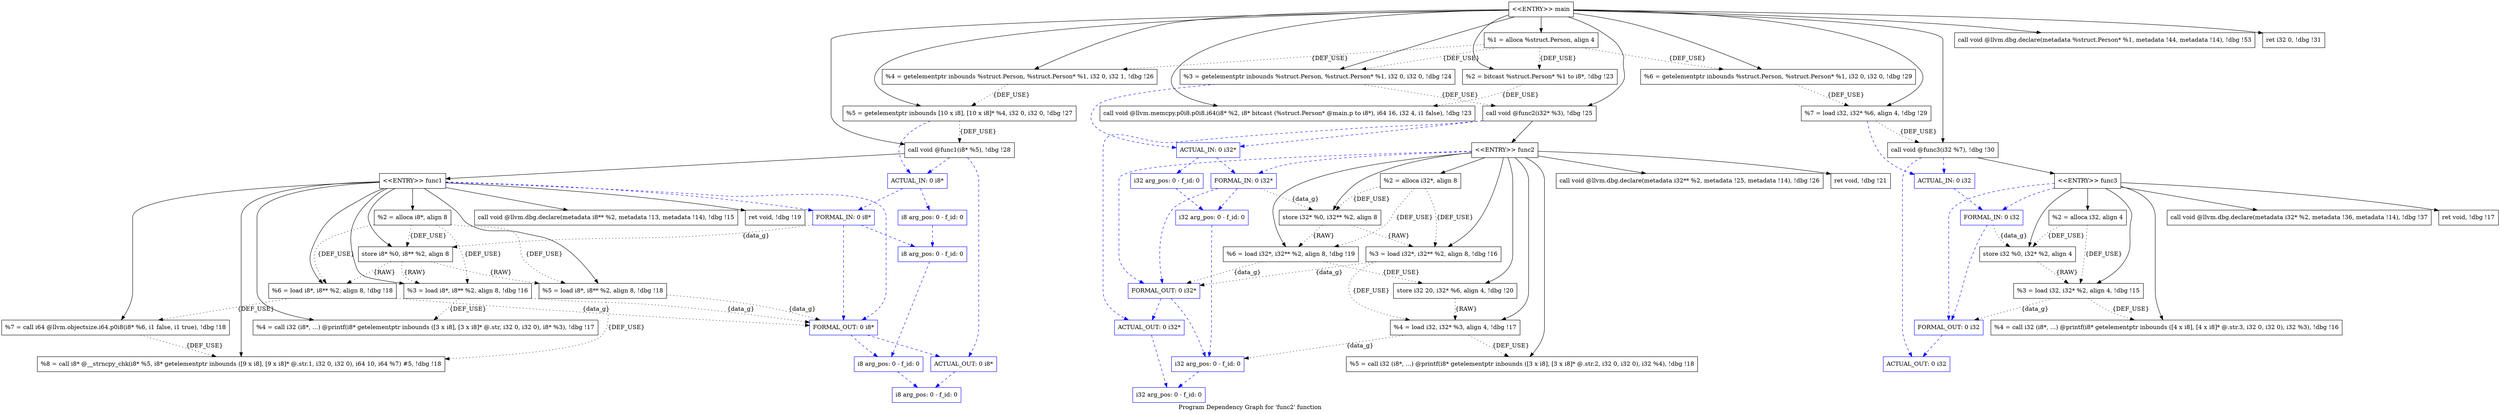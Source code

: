 digraph "Program Dependency Graph for 'func2' function" {
	label="Program Dependency Graph for 'func2' function";
graph [ splines=true ]
	Node0x7fcd25d14bc0 [shape=record,label="{  %2 = alloca i8*, align 8}"];
	Node0x7fcd25d14bc0 -> Node0x7fcd25d14c10[style=dotted,label = "{DEF_USE}" ];
	Node0x7fcd25d14bc0 -> Node0x7fcd25d14c60[style=dotted,label = "{DEF_USE}" ];
	Node0x7fcd25d14bc0 -> Node0x7fcd25d14cf0[style=dotted,label = "{DEF_USE}" ];
	Node0x7fcd25d14bc0 -> Node0x7fcd25d14cd0[style=dotted,label = "{DEF_USE}" ];
	Node0x7fcd25d14c10 [shape=record,label="{  store i8* %0, i8** %2, align 8}"];
	Node0x7fcd25d14c10 -> Node0x7fcd25d14cd0[style=dotted,label = "{RAW} "];
	Node0x7fcd25d14c10 -> Node0x7fcd25d14cf0[style=dotted,label = "{RAW} "];
	Node0x7fcd25d14c10 -> Node0x7fcd25d14c60[style=dotted,label = "{RAW} "];
	Node0x7fcd25d14c60 [shape=record,label="{  %3 = load i8*, i8** %2, align 8, !dbg !16}"];
	Node0x7fcd25d14c60 -> Node0x7fcd25d14cb0[style=dotted,label = "{DEF_USE}" ];
	Node0x7fcd25d14c60 -> Node0x7fcd25d1ab00[style=dotted, label = "{data_g}"];
	Node0x7fcd25d14cf0 [shape=record,label="{  %5 = load i8*, i8** %2, align 8, !dbg !18}"];
	Node0x7fcd25d14cf0 -> Node0x7fcd25d14e20[style=dotted,label = "{DEF_USE}" ];
	Node0x7fcd25d14cf0 -> Node0x7fcd25d1ab00[style=dotted, label = "{data_g}"];
	Node0x7fcd25d14cd0 [shape=record,label="{  %6 = load i8*, i8** %2, align 8, !dbg !18}"];
	Node0x7fcd25d14cd0 -> Node0x7fcd25d14e70[style=dotted,label = "{DEF_USE}" ];
	Node0x7fcd25d14cd0 -> Node0x7fcd25d1ab00[style=dotted, label = "{data_g}"];
	Node0x7fcd25d14cb0 [shape=record,label="{  %4 = call i32 (i8*, ...) @printf(i8* getelementptr inbounds ([3 x i8], [3 x i8]* @.str, i32 0, i32 0), i8* %3), !dbg !17}"];
	Node0x7fcd25d14e20 [shape=record,label="{  %8 = call i8* @__strncpy_chk(i8* %5, i8* getelementptr inbounds ([9 x i8], [9 x i8]* @.str.1, i32 0, i32 0), i64 10, i64 %7) #5, !dbg !18}"];
	Node0x7fcd25d14e70 [shape=record,label="{  %7 = call i64 @llvm.objectsize.i64.p0i8(i8* %6, i1 false, i1 true), !dbg !18}"];
	Node0x7fcd25d14e70 -> Node0x7fcd25d14e20[style=dotted,label = "{DEF_USE}" ];
	Node0x7fcd25d14f10 [shape=record,label="{\<\<ENTRY\>\> func1}"];
	Node0x7fcd25d14f10 -> Node0x7fcd25d14bc0;
	Node0x7fcd25d14f10 -> Node0x7fcd25d14c10;
	Node0x7fcd25d14f10 -> Node0x7fcd25d14db0;
	Node0x7fcd25d14f10 -> Node0x7fcd25d14c60;
	Node0x7fcd25d14f10 -> Node0x7fcd25d14cb0;
	Node0x7fcd25d14f10 -> Node0x7fcd25d14cf0;
	Node0x7fcd25d14f10 -> Node0x7fcd25d14cd0;
	Node0x7fcd25d14f10 -> Node0x7fcd25d14e70;
	Node0x7fcd25d14f10 -> Node0x7fcd25d14e20;
	Node0x7fcd25d14f10 -> Node0x7fcd25d14fe0;
	Node0x7fcd25d14f10 -> Node0x7fcd25d1aa60[style=dashed, color="blue"];
	Node0x7fcd25d14f10 -> Node0x7fcd25d1ab00[style=dashed, color="blue"];
	Node0x7fcd25d14db0 [shape=record,label="{  call void @llvm.dbg.declare(metadata i8** %2, metadata !13, metadata !14), !dbg !15}"];
	Node0x7fcd25d14fe0 [shape=record,label="{  ret void, !dbg !19}"];
	Node0x7fcd25d15d90 [shape=record,label="{  %2 = alloca i32*, align 8}"];
	Node0x7fcd25d15d90 -> Node0x7fcd25d14920[style=dotted,label = "{DEF_USE}" ];
	Node0x7fcd25d15d90 -> Node0x7fcd25d15e10[style=dotted,label = "{DEF_USE}" ];
	Node0x7fcd25d15d90 -> Node0x7fcd25d15e80[style=dotted,label = "{DEF_USE}" ];
	Node0x7fcd25d14920 [shape=record,label="{  store i32* %0, i32** %2, align 8}"];
	Node0x7fcd25d14920 -> Node0x7fcd25d15e80[style=dotted,label = "{RAW} "];
	Node0x7fcd25d14920 -> Node0x7fcd25d15e10[style=dotted,label = "{RAW} "];
	Node0x7fcd25d15e10 [shape=record,label="{  %3 = load i32*, i32** %2, align 8, !dbg !16}"];
	Node0x7fcd25d15e10 -> Node0x7fcd25d15e60[style=dotted,label = "{DEF_USE}" ];
	Node0x7fcd25d15e10 -> Node0x7fcd25d19b30[style=dotted, label = "{data_g}"];
	Node0x7fcd25d15e80 [shape=record,label="{  %6 = load i32*, i32** %2, align 8, !dbg !19}"];
	Node0x7fcd25d15e80 -> Node0x7fcd25d14f60[style=dotted,label = "{DEF_USE}" ];
	Node0x7fcd25d15e80 -> Node0x7fcd25d19b30[style=dotted, label = "{data_g}"];
	Node0x7fcd25d15e60 [shape=record,label="{  %4 = load i32, i32* %3, align 4, !dbg !17}"];
	Node0x7fcd25d15e60 -> Node0x7fcd25d15f30[style=dotted,label = "{DEF_USE}" ];
	Node0x7fcd25d15e60 -> Node0x7fcd25d19b80[style=dotted, label = "{data_g}"];
	Node0x7fcd25d15f30 [shape=record,label="{  %5 = call i32 (i8*, ...) @printf(i8* getelementptr inbounds ([3 x i8], [3 x i8]* @.str.2, i32 0, i32 0), i32 %4), !dbg !18}"];
	Node0x7fcd25d14f60 [shape=record,label="{  store i32 20, i32* %6, align 4, !dbg !20}"];
	Node0x7fcd25d14f60 -> Node0x7fcd25d15e60[style=dotted,label = "{RAW} "];
	Node0x7fcd25d160b0 [shape=record,label="{\<\<ENTRY\>\> func2}"];
	Node0x7fcd25d160b0 -> Node0x7fcd25d15d90;
	Node0x7fcd25d160b0 -> Node0x7fcd25d14920;
	Node0x7fcd25d160b0 -> Node0x7fcd25d16120;
	Node0x7fcd25d160b0 -> Node0x7fcd25d15e10;
	Node0x7fcd25d160b0 -> Node0x7fcd25d15e60;
	Node0x7fcd25d160b0 -> Node0x7fcd25d15f30;
	Node0x7fcd25d160b0 -> Node0x7fcd25d15e80;
	Node0x7fcd25d160b0 -> Node0x7fcd25d14f60;
	Node0x7fcd25d160b0 -> Node0x7fcd25d16100;
	Node0x7fcd25d160b0 -> Node0x7fcd25d19a90[style=dashed, color="blue"];
	Node0x7fcd25d160b0 -> Node0x7fcd25d19b30[style=dashed, color="blue"];
	Node0x7fcd25d16120 [shape=record,label="{  call void @llvm.dbg.declare(metadata i32** %2, metadata !25, metadata !14), !dbg !26}"];
	Node0x7fcd25d16100 [shape=record,label="{  ret void, !dbg !21}"];
	Node0x7fcd25d16810 [shape=record,label="{  %2 = alloca i32, align 4}"];
	Node0x7fcd25d16810 -> Node0x7fcd25d16830[style=dotted,label = "{DEF_USE}" ];
	Node0x7fcd25d16810 -> Node0x7fcd25d16ad0[style=dotted,label = "{DEF_USE}" ];
	Node0x7fcd25d16830 [shape=record,label="{  store i32 %0, i32* %2, align 4}"];
	Node0x7fcd25d16830 -> Node0x7fcd25d16ad0[style=dotted,label = "{RAW} "];
	Node0x7fcd25d16ad0 [shape=record,label="{  %3 = load i32, i32* %2, align 4, !dbg !15}"];
	Node0x7fcd25d16ad0 -> Node0x7fcd25d16a50[style=dotted,label = "{DEF_USE}" ];
	Node0x7fcd25d16ad0 -> Node0x7fcd25d1b830[style=dotted, label = "{data_g}"];
	Node0x7fcd25d16a50 [shape=record,label="{  %4 = call i32 (i8*, ...) @printf(i8* getelementptr inbounds ([4 x i8], [4 x i8]* @.str.3, i32 0, i32 0), i32 %3), !dbg !16}"];
	Node0x7fcd25d16bc0 [shape=record,label="{\<\<ENTRY\>\> func3}"];
	Node0x7fcd25d16bc0 -> Node0x7fcd25d16810;
	Node0x7fcd25d16bc0 -> Node0x7fcd25d16830;
	Node0x7fcd25d16bc0 -> Node0x7fcd25d16c30;
	Node0x7fcd25d16bc0 -> Node0x7fcd25d16ad0;
	Node0x7fcd25d16bc0 -> Node0x7fcd25d16a50;
	Node0x7fcd25d16bc0 -> Node0x7fcd25d16c10;
	Node0x7fcd25d16bc0 -> Node0x7fcd25d1b7e0[style=dashed, color="blue"];
	Node0x7fcd25d16bc0 -> Node0x7fcd25d1b830[style=dashed, color="blue"];
	Node0x7fcd25d16c30 [shape=record,label="{  call void @llvm.dbg.declare(metadata i32* %2, metadata !36, metadata !14), !dbg !37}"];
	Node0x7fcd25d16c10 [shape=record,label="{  ret void, !dbg !17}"];
	Node0x7fcd25d17c40 [shape=record,label="{  %1 = alloca %struct.Person, align 4}"];
	Node0x7fcd25d17c40 -> Node0x7fcd25d17c90[style=dotted,label = "{DEF_USE}" ];
	Node0x7fcd25d17c40 -> Node0x7fcd25d17ce0[style=dotted,label = "{DEF_USE}" ];
	Node0x7fcd25d17c40 -> Node0x7fcd25d17d50[style=dotted,label = "{DEF_USE}" ];
	Node0x7fcd25d17c40 -> Node0x7fcd25d17d30[style=dotted,label = "{DEF_USE}" ];
	Node0x7fcd25d17c90 [shape=record,label="{  %2 = bitcast %struct.Person* %1 to i8*, !dbg !23}"];
	Node0x7fcd25d17c90 -> Node0x7fcd25d15f80[style=dotted,label = "{DEF_USE}" ];
	Node0x7fcd25d17ce0 [shape=record,label="{  %3 = getelementptr inbounds %struct.Person, %struct.Person* %1, i32 0, i32 0, !dbg !24}"];
	Node0x7fcd25d17ce0 -> Node0x7fcd25d156b0[style=dotted,label = "{DEF_USE}" ];
	Node0x7fcd25d17ce0 -> Node0x7fcd25d19e20[style=dashed, color="blue"];
	Node0x7fcd25d17d50 [shape=record,label="{  %4 = getelementptr inbounds %struct.Person, %struct.Person* %1, i32 0, i32 1, !dbg !26}"];
	Node0x7fcd25d17d50 -> Node0x7fcd25d156d0[style=dotted,label = "{DEF_USE}" ];
	Node0x7fcd25d17d30 [shape=record,label="{  %6 = getelementptr inbounds %struct.Person, %struct.Person* %1, i32 0, i32 0, !dbg !29}"];
	Node0x7fcd25d17d30 -> Node0x7fcd25d18020[style=dotted,label = "{DEF_USE}" ];
	Node0x7fcd25d15f80 [shape=record,label="{  call void @llvm.memcpy.p0i8.p0i8.i64(i8* %2, i8* bitcast (%struct.Person* @main.p to i8*), i64 16, i32 4, i1 false), !dbg !23}"];
	Node0x7fcd25d156b0 [shape=record,label="{  call void @func2(i32* %3), !dbg !25}"];
	Node0x7fcd25d156b0 -> Node0x7fcd25d160b0;
	Node0x7fcd25d156b0 -> Node0x7fcd25d19e20[style=dashed, color="blue"];
	Node0x7fcd25d156b0 -> Node0x7fcd25d1a210[style=dashed, color="blue"];
	Node0x7fcd25d156d0 [shape=record,label="{  %5 = getelementptr inbounds [10 x i8], [10 x i8]* %4, i32 0, i32 0, !dbg !27}"];
	Node0x7fcd25d156d0 -> Node0x7fcd25d16030[style=dotted,label = "{DEF_USE}" ];
	Node0x7fcd25d156d0 -> Node0x7fcd25d1b130[style=dashed, color="blue"];
	Node0x7fcd25d16030 [shape=record,label="{  call void @func1(i8* %5), !dbg !28}"];
	Node0x7fcd25d16030 -> Node0x7fcd25d14f10;
	Node0x7fcd25d16030 -> Node0x7fcd25d1b130[style=dashed, color="blue"];
	Node0x7fcd25d16030 -> Node0x7fcd25d1b1f0[style=dashed, color="blue"];
	Node0x7fcd25d18020 [shape=record,label="{  %7 = load i32, i32* %6, align 4, !dbg !29}"];
	Node0x7fcd25d18020 -> Node0x7fcd25d18080[style=dotted,label = "{DEF_USE}" ];
	Node0x7fcd25d18020 -> Node0x7fcd25d1bb40[style=dashed, color="blue"];
	Node0x7fcd25d18080 [shape=record,label="{  call void @func3(i32 %7), !dbg !30}"];
	Node0x7fcd25d18080 -> Node0x7fcd25d16bc0;
	Node0x7fcd25d18080 -> Node0x7fcd25d1bb40[style=dashed, color="blue"];
	Node0x7fcd25d18080 -> Node0x7fcd25d1bbd0[style=dashed, color="blue"];
	Node0x7fcd25d18130 [shape=record,label="{\<\<ENTRY\>\> main}"];
	Node0x7fcd25d18130 -> Node0x7fcd25d17c40;
	Node0x7fcd25d18130 -> Node0x7fcd25d18180;
	Node0x7fcd25d18130 -> Node0x7fcd25d17c90;
	Node0x7fcd25d18130 -> Node0x7fcd25d15f80;
	Node0x7fcd25d18130 -> Node0x7fcd25d17ce0;
	Node0x7fcd25d18130 -> Node0x7fcd25d156b0;
	Node0x7fcd25d18130 -> Node0x7fcd25d17d50;
	Node0x7fcd25d18130 -> Node0x7fcd25d156d0;
	Node0x7fcd25d18130 -> Node0x7fcd25d16030;
	Node0x7fcd25d18130 -> Node0x7fcd25d17d30;
	Node0x7fcd25d18130 -> Node0x7fcd25d18020;
	Node0x7fcd25d18130 -> Node0x7fcd25d18080;
	Node0x7fcd25d18130 -> Node0x7fcd25d181d0;
	Node0x7fcd25d18180 [shape=record,label="{  call void @llvm.dbg.declare(metadata %struct.Person* %1, metadata !44, metadata !14), !dbg !53}"];
	Node0x7fcd25d181d0 [shape=record,label="{  ret i32 0, !dbg !31}"];
	Node0x7fcd25d19a90 [shape=record,color="blue",label="{FORMAL_IN: 0 i32*}"];
	Node0x7fcd25d19a90 -> Node0x7fcd25d19ae0[style=dashed, color="blue"];
	Node0x7fcd25d19a90 -> Node0x7fcd25d19b30[style=dashed, color="blue"];
	Node0x7fcd25d19a90 -> Node0x7fcd25d14920[style=dotted, label = "{data_g}"];
	Node0x7fcd25d19ae0 [shape=record,color="blue",label="{i32 arg_pos: 0 - f_id: 0}"];
	Node0x7fcd25d19ae0 -> Node0x7fcd25d19b80[style=dashed, color="blue"];
	Node0x7fcd25d19b30 [shape=record,color="blue",label="{FORMAL_OUT: 0 i32*}"];
	Node0x7fcd25d19b30 -> Node0x7fcd25d19b80[style=dashed, color="blue"];
	Node0x7fcd25d19b30 -> Node0x7fcd25d1a210[style=dashed, color="blue"];
	Node0x7fcd25d19b80 [shape=record,color="blue",label="{i32 arg_pos: 0 - f_id: 0}"];
	Node0x7fcd25d19b80 -> Node0x7fcd25d1a260[style=dashed, color="blue"];
	Node0x7fcd25d19e20 [shape=record,color="blue",label="{ACTUAL_IN: 0 i32*}"];
	Node0x7fcd25d19e20 -> Node0x7fcd25d1a1c0[style=dashed, color="blue"];
	Node0x7fcd25d19e20 -> Node0x7fcd25d19a90[style=dashed, color="blue"];
	Node0x7fcd25d1a1c0 [shape=record,color="blue",label="{i32 arg_pos: 0 - f_id: 0}"];
	Node0x7fcd25d1a1c0 -> Node0x7fcd25d19ae0[style=dashed, color="blue"];
	Node0x7fcd25d1a210 [shape=record,color="blue",label="{ACTUAL_OUT: 0 i32*}"];
	Node0x7fcd25d1a210 -> Node0x7fcd25d1a260[style=dashed, color="blue"];
	Node0x7fcd25d1a260 [shape=record,color="blue",label="{i32 arg_pos: 0 - f_id: 0}"];
	Node0x7fcd25d1aa60 [shape=record,color="blue",label="{FORMAL_IN: 0 i8*}"];
	Node0x7fcd25d1aa60 -> Node0x7fcd25d1aab0[style=dashed, color="blue"];
	Node0x7fcd25d1aa60 -> Node0x7fcd25d1ab00[style=dashed, color="blue"];
	Node0x7fcd25d1aa60 -> Node0x7fcd25d14c10[style=dotted, label = "{data_g}"];
	Node0x7fcd25d1aab0 [shape=record,color="blue",label="{i8 arg_pos: 0 - f_id: 0}"];
	Node0x7fcd25d1aab0 -> Node0x7fcd25d1ab50[style=dashed, color="blue"];
	Node0x7fcd25d1ab00 [shape=record,color="blue",label="{FORMAL_OUT: 0 i8*}"];
	Node0x7fcd25d1ab00 -> Node0x7fcd25d1ab50[style=dashed, color="blue"];
	Node0x7fcd25d1ab00 -> Node0x7fcd25d1b1f0[style=dashed, color="blue"];
	Node0x7fcd25d1ab50 [shape=record,color="blue",label="{i8 arg_pos: 0 - f_id: 0}"];
	Node0x7fcd25d1ab50 -> Node0x7fcd25d1b240[style=dashed, color="blue"];
	Node0x7fcd25d1b130 [shape=record,color="blue",label="{ACTUAL_IN: 0 i8*}"];
	Node0x7fcd25d1b130 -> Node0x7fcd25d1b1a0[style=dashed, color="blue"];
	Node0x7fcd25d1b130 -> Node0x7fcd25d1aa60[style=dashed, color="blue"];
	Node0x7fcd25d1b1a0 [shape=record,color="blue",label="{i8 arg_pos: 0 - f_id: 0}"];
	Node0x7fcd25d1b1a0 -> Node0x7fcd25d1aab0[style=dashed, color="blue"];
	Node0x7fcd25d1b1f0 [shape=record,color="blue",label="{ACTUAL_OUT: 0 i8*}"];
	Node0x7fcd25d1b1f0 -> Node0x7fcd25d1b240[style=dashed, color="blue"];
	Node0x7fcd25d1b240 [shape=record,color="blue",label="{i8 arg_pos: 0 - f_id: 0}"];
	Node0x7fcd25d1b7e0 [shape=record,color="blue",label="{FORMAL_IN: 0 i32}"];
	Node0x7fcd25d1b7e0 -> Node0x7fcd25d1b830[style=dashed, color="blue"];
	Node0x7fcd25d1b7e0 -> Node0x7fcd25d16830[style=dotted, label = "{data_g}"];
	Node0x7fcd25d1b830 [shape=record,color="blue",label="{FORMAL_OUT: 0 i32}"];
	Node0x7fcd25d1b830 -> Node0x7fcd25d1bbd0[style=dashed, color="blue"];
	Node0x7fcd25d1bb40 [shape=record,color="blue",label="{ACTUAL_IN: 0 i32}"];
	Node0x7fcd25d1bb40 -> Node0x7fcd25d1b7e0[style=dashed, color="blue"];
	Node0x7fcd25d1bbd0 [shape=record,color="blue",label="{ACTUAL_OUT: 0 i32}"];
}
